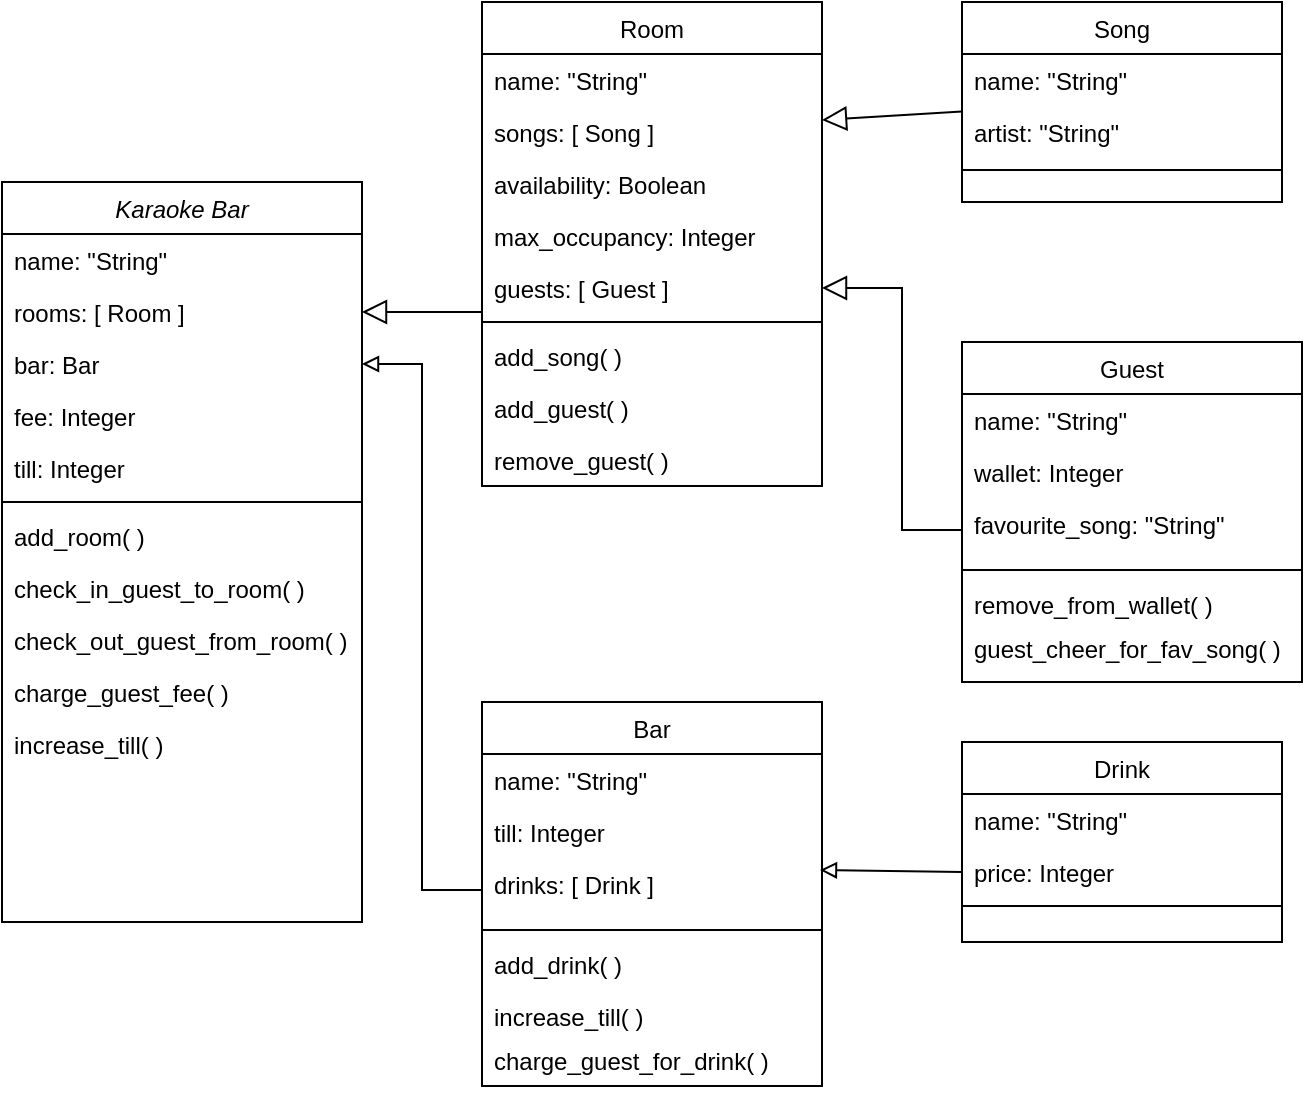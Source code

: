 <mxfile version="13.6.9" type="device"><diagram id="C5RBs43oDa-KdzZeNtuy" name="Page-1"><mxGraphModel dx="1554" dy="891" grid="1" gridSize="10" guides="1" tooltips="1" connect="1" arrows="1" fold="1" page="1" pageScale="1" pageWidth="827" pageHeight="1169" math="0" shadow="0"><root><mxCell id="WIyWlLk6GJQsqaUBKTNV-0"/><mxCell id="WIyWlLk6GJQsqaUBKTNV-1" parent="WIyWlLk6GJQsqaUBKTNV-0"/><mxCell id="zkfFHV4jXpPFQw0GAbJ--12" value="" style="endArrow=block;endSize=10;endFill=0;shadow=0;strokeWidth=1;rounded=0;edgeStyle=elbowEdgeStyle;elbow=vertical;entryX=1;entryY=0.5;entryDx=0;entryDy=0;" parent="WIyWlLk6GJQsqaUBKTNV-1" source="zkfFHV4jXpPFQw0GAbJ--6" target="zkfFHV4jXpPFQw0GAbJ--2" edge="1"><mxGeometry width="160" relative="1" as="geometry"><mxPoint x="230" y="203" as="sourcePoint"/><mxPoint x="270" y="191" as="targetPoint"/><Array as="points"><mxPoint x="290" y="225"/><mxPoint x="280" y="230"/><mxPoint x="270" y="180"/><mxPoint x="230" y="230"/><mxPoint x="330" y="410"/></Array></mxGeometry></mxCell><mxCell id="zkfFHV4jXpPFQw0GAbJ--16" value="" style="endArrow=block;endSize=10;endFill=0;shadow=0;strokeWidth=1;rounded=0;entryX=1;entryY=0.269;entryDx=0;entryDy=0;entryPerimeter=0;" parent="WIyWlLk6GJQsqaUBKTNV-1" source="zkfFHV4jXpPFQw0GAbJ--13" target="XukPt1Xl26X2k5qYOYfw-27" edge="1"><mxGeometry width="160" relative="1" as="geometry"><mxPoint x="240" y="373" as="sourcePoint"/><mxPoint x="510" y="240" as="targetPoint"/></mxGeometry></mxCell><mxCell id="XukPt1Xl26X2k5qYOYfw-9" value="" style="endArrow=block;endSize=10;endFill=0;shadow=0;strokeWidth=1;rounded=0;edgeStyle=orthogonalEdgeStyle;elbow=vertical;entryX=1;entryY=0.5;entryDx=0;entryDy=0;exitX=0;exitY=0.5;exitDx=0;exitDy=0;" edge="1" parent="WIyWlLk6GJQsqaUBKTNV-1" source="XukPt1Xl26X2k5qYOYfw-8" target="XukPt1Xl26X2k5qYOYfw-34"><mxGeometry width="160" relative="1" as="geometry"><mxPoint x="550" y="320" as="sourcePoint"/><mxPoint x="520" y="210" as="targetPoint"/><Array as="points"><mxPoint x="530" y="334"/><mxPoint x="530" y="213"/></Array></mxGeometry></mxCell><mxCell id="zkfFHV4jXpPFQw0GAbJ--0" value="Karaoke Bar" style="swimlane;fontStyle=2;align=center;verticalAlign=top;childLayout=stackLayout;horizontal=1;startSize=26;horizontalStack=0;resizeParent=1;resizeLast=0;collapsible=1;marginBottom=0;rounded=0;shadow=0;strokeWidth=1;" parent="WIyWlLk6GJQsqaUBKTNV-1" vertex="1"><mxGeometry x="80" y="160" width="180" height="370" as="geometry"><mxRectangle x="230" y="140" width="160" height="26" as="alternateBounds"/></mxGeometry></mxCell><mxCell id="zkfFHV4jXpPFQw0GAbJ--1" value="name: &quot;String&quot;" style="text;align=left;verticalAlign=top;spacingLeft=4;spacingRight=4;overflow=hidden;rotatable=0;points=[[0,0.5],[1,0.5]];portConstraint=eastwest;" parent="zkfFHV4jXpPFQw0GAbJ--0" vertex="1"><mxGeometry y="26" width="180" height="26" as="geometry"/></mxCell><mxCell id="zkfFHV4jXpPFQw0GAbJ--2" value="rooms: [ Room ]" style="text;align=left;verticalAlign=top;spacingLeft=4;spacingRight=4;overflow=hidden;rotatable=0;points=[[0,0.5],[1,0.5]];portConstraint=eastwest;rounded=0;shadow=0;html=0;" parent="zkfFHV4jXpPFQw0GAbJ--0" vertex="1"><mxGeometry y="52" width="180" height="26" as="geometry"/></mxCell><mxCell id="XukPt1Xl26X2k5qYOYfw-0" value="bar: Bar" style="text;align=left;verticalAlign=top;spacingLeft=4;spacingRight=4;overflow=hidden;rotatable=0;points=[[0,0.5],[1,0.5]];portConstraint=eastwest;" vertex="1" parent="zkfFHV4jXpPFQw0GAbJ--0"><mxGeometry y="78" width="180" height="26" as="geometry"/></mxCell><mxCell id="XukPt1Xl26X2k5qYOYfw-43" value="fee: Integer" style="text;align=left;verticalAlign=top;spacingLeft=4;spacingRight=4;overflow=hidden;rotatable=0;points=[[0,0.5],[1,0.5]];portConstraint=eastwest;" vertex="1" parent="zkfFHV4jXpPFQw0GAbJ--0"><mxGeometry y="104" width="180" height="26" as="geometry"/></mxCell><mxCell id="XukPt1Xl26X2k5qYOYfw-44" value="till: Integer" style="text;align=left;verticalAlign=top;spacingLeft=4;spacingRight=4;overflow=hidden;rotatable=0;points=[[0,0.5],[1,0.5]];portConstraint=eastwest;" vertex="1" parent="zkfFHV4jXpPFQw0GAbJ--0"><mxGeometry y="130" width="180" height="26" as="geometry"/></mxCell><mxCell id="zkfFHV4jXpPFQw0GAbJ--4" value="" style="line;html=1;strokeWidth=1;align=left;verticalAlign=middle;spacingTop=-1;spacingLeft=3;spacingRight=3;rotatable=0;labelPosition=right;points=[];portConstraint=eastwest;" parent="zkfFHV4jXpPFQw0GAbJ--0" vertex="1"><mxGeometry y="156" width="180" height="8" as="geometry"/></mxCell><mxCell id="XukPt1Xl26X2k5qYOYfw-23" value="add_room( )" style="text;align=left;verticalAlign=top;spacingLeft=4;spacingRight=4;overflow=hidden;rotatable=0;points=[[0,0.5],[1,0.5]];portConstraint=eastwest;" vertex="1" parent="zkfFHV4jXpPFQw0GAbJ--0"><mxGeometry y="164" width="180" height="26" as="geometry"/></mxCell><mxCell id="XukPt1Xl26X2k5qYOYfw-32" value="check_in_guest_to_room( )" style="text;align=left;verticalAlign=top;spacingLeft=4;spacingRight=4;overflow=hidden;rotatable=0;points=[[0,0.5],[1,0.5]];portConstraint=eastwest;" vertex="1" parent="zkfFHV4jXpPFQw0GAbJ--0"><mxGeometry y="190" width="180" height="26" as="geometry"/></mxCell><mxCell id="XukPt1Xl26X2k5qYOYfw-33" value="check_out_guest_from_room( )" style="text;align=left;verticalAlign=top;spacingLeft=4;spacingRight=4;overflow=hidden;rotatable=0;points=[[0,0.5],[1,0.5]];portConstraint=eastwest;" vertex="1" parent="zkfFHV4jXpPFQw0GAbJ--0"><mxGeometry y="216" width="180" height="26" as="geometry"/></mxCell><mxCell id="XukPt1Xl26X2k5qYOYfw-45" value="charge_guest_fee( )" style="text;align=left;verticalAlign=top;spacingLeft=4;spacingRight=4;overflow=hidden;rotatable=0;points=[[0,0.5],[1,0.5]];portConstraint=eastwest;" vertex="1" parent="zkfFHV4jXpPFQw0GAbJ--0"><mxGeometry y="242" width="180" height="26" as="geometry"/></mxCell><mxCell id="XukPt1Xl26X2k5qYOYfw-48" value="increase_till( )" style="text;align=left;verticalAlign=top;spacingLeft=4;spacingRight=4;overflow=hidden;rotatable=0;points=[[0,0.5],[1,0.5]];portConstraint=eastwest;" vertex="1" parent="zkfFHV4jXpPFQw0GAbJ--0"><mxGeometry y="268" width="180" height="22" as="geometry"/></mxCell><mxCell id="zkfFHV4jXpPFQw0GAbJ--6" value="Room" style="swimlane;fontStyle=0;align=center;verticalAlign=top;childLayout=stackLayout;horizontal=1;startSize=26;horizontalStack=0;resizeParent=1;resizeLast=0;collapsible=1;marginBottom=0;rounded=0;shadow=0;strokeWidth=1;" parent="WIyWlLk6GJQsqaUBKTNV-1" vertex="1"><mxGeometry x="320" y="70" width="170" height="242" as="geometry"><mxRectangle x="130" y="380" width="160" height="26" as="alternateBounds"/></mxGeometry></mxCell><mxCell id="zkfFHV4jXpPFQw0GAbJ--7" value="name: &quot;String&quot;" style="text;align=left;verticalAlign=top;spacingLeft=4;spacingRight=4;overflow=hidden;rotatable=0;points=[[0,0.5],[1,0.5]];portConstraint=eastwest;" parent="zkfFHV4jXpPFQw0GAbJ--6" vertex="1"><mxGeometry y="26" width="170" height="26" as="geometry"/></mxCell><mxCell id="XukPt1Xl26X2k5qYOYfw-27" value="songs: [ Song ]" style="text;align=left;verticalAlign=top;spacingLeft=4;spacingRight=4;overflow=hidden;rotatable=0;points=[[0,0.5],[1,0.5]];portConstraint=eastwest;rounded=0;shadow=0;html=0;" vertex="1" parent="zkfFHV4jXpPFQw0GAbJ--6"><mxGeometry y="52" width="170" height="26" as="geometry"/></mxCell><mxCell id="zkfFHV4jXpPFQw0GAbJ--10" value="availability: Boolean" style="text;align=left;verticalAlign=top;spacingLeft=4;spacingRight=4;overflow=hidden;rotatable=0;points=[[0,0.5],[1,0.5]];portConstraint=eastwest;fontStyle=0" parent="zkfFHV4jXpPFQw0GAbJ--6" vertex="1"><mxGeometry y="78" width="170" height="26" as="geometry"/></mxCell><mxCell id="zkfFHV4jXpPFQw0GAbJ--8" value="max_occupancy: Integer" style="text;align=left;verticalAlign=top;spacingLeft=4;spacingRight=4;overflow=hidden;rotatable=0;points=[[0,0.5],[1,0.5]];portConstraint=eastwest;rounded=0;shadow=0;html=0;" parent="zkfFHV4jXpPFQw0GAbJ--6" vertex="1"><mxGeometry y="104" width="170" height="26" as="geometry"/></mxCell><mxCell id="XukPt1Xl26X2k5qYOYfw-34" value="guests: [ Guest ]" style="text;align=left;verticalAlign=top;spacingLeft=4;spacingRight=4;overflow=hidden;rotatable=0;points=[[0,0.5],[1,0.5]];portConstraint=eastwest;rounded=0;shadow=0;html=0;" vertex="1" parent="zkfFHV4jXpPFQw0GAbJ--6"><mxGeometry y="130" width="170" height="26" as="geometry"/></mxCell><mxCell id="zkfFHV4jXpPFQw0GAbJ--9" value="" style="line;html=1;strokeWidth=1;align=left;verticalAlign=middle;spacingTop=-1;spacingLeft=3;spacingRight=3;rotatable=0;labelPosition=right;points=[];portConstraint=eastwest;" parent="zkfFHV4jXpPFQw0GAbJ--6" vertex="1"><mxGeometry y="156" width="170" height="8" as="geometry"/></mxCell><mxCell id="XukPt1Xl26X2k5qYOYfw-26" value="add_song( )" style="text;align=left;verticalAlign=top;spacingLeft=4;spacingRight=4;overflow=hidden;rotatable=0;points=[[0,0.5],[1,0.5]];portConstraint=eastwest;rounded=0;shadow=0;html=0;" vertex="1" parent="zkfFHV4jXpPFQw0GAbJ--6"><mxGeometry y="164" width="170" height="26" as="geometry"/></mxCell><mxCell id="XukPt1Xl26X2k5qYOYfw-57" value="add_guest( )" style="text;align=left;verticalAlign=top;spacingLeft=4;spacingRight=4;overflow=hidden;rotatable=0;points=[[0,0.5],[1,0.5]];portConstraint=eastwest;rounded=0;shadow=0;html=0;" vertex="1" parent="zkfFHV4jXpPFQw0GAbJ--6"><mxGeometry y="190" width="170" height="26" as="geometry"/></mxCell><mxCell id="XukPt1Xl26X2k5qYOYfw-58" value="remove_guest( )" style="text;align=left;verticalAlign=top;spacingLeft=4;spacingRight=4;overflow=hidden;rotatable=0;points=[[0,0.5],[1,0.5]];portConstraint=eastwest;rounded=0;shadow=0;html=0;" vertex="1" parent="zkfFHV4jXpPFQw0GAbJ--6"><mxGeometry y="216" width="170" height="26" as="geometry"/></mxCell><mxCell id="zkfFHV4jXpPFQw0GAbJ--13" value="Song" style="swimlane;fontStyle=0;align=center;verticalAlign=top;childLayout=stackLayout;horizontal=1;startSize=26;horizontalStack=0;resizeParent=1;resizeLast=0;collapsible=1;marginBottom=0;rounded=0;shadow=0;strokeWidth=1;" parent="WIyWlLk6GJQsqaUBKTNV-1" vertex="1"><mxGeometry x="560" y="70" width="160" height="100" as="geometry"><mxRectangle x="340" y="380" width="170" height="26" as="alternateBounds"/></mxGeometry></mxCell><mxCell id="zkfFHV4jXpPFQw0GAbJ--14" value="name: &quot;String&quot;" style="text;align=left;verticalAlign=top;spacingLeft=4;spacingRight=4;overflow=hidden;rotatable=0;points=[[0,0.5],[1,0.5]];portConstraint=eastwest;" parent="zkfFHV4jXpPFQw0GAbJ--13" vertex="1"><mxGeometry y="26" width="160" height="26" as="geometry"/></mxCell><mxCell id="XukPt1Xl26X2k5qYOYfw-3" value="artist: &quot;String&quot;" style="text;align=left;verticalAlign=top;spacingLeft=4;spacingRight=4;overflow=hidden;rotatable=0;points=[[0,0.5],[1,0.5]];portConstraint=eastwest;" vertex="1" parent="zkfFHV4jXpPFQw0GAbJ--13"><mxGeometry y="52" width="160" height="28" as="geometry"/></mxCell><mxCell id="zkfFHV4jXpPFQw0GAbJ--15" value="" style="line;html=1;strokeWidth=1;align=left;verticalAlign=middle;spacingTop=-1;spacingLeft=3;spacingRight=3;rotatable=0;labelPosition=right;points=[];portConstraint=eastwest;" parent="zkfFHV4jXpPFQw0GAbJ--13" vertex="1"><mxGeometry y="80" width="160" height="8" as="geometry"/></mxCell><mxCell id="XukPt1Xl26X2k5qYOYfw-59" style="edgeStyle=none;rounded=0;orthogonalLoop=1;jettySize=auto;html=1;exitX=0;exitY=0.5;exitDx=0;exitDy=0;entryX=0.994;entryY=0.188;entryDx=0;entryDy=0;entryPerimeter=0;endArrow=block;endFill=0;shadow=0;" edge="1" parent="WIyWlLk6GJQsqaUBKTNV-1" source="XukPt1Xl26X2k5qYOYfw-12" target="XukPt1Xl26X2k5qYOYfw-20"><mxGeometry relative="1" as="geometry"/></mxCell><mxCell id="XukPt1Xl26X2k5qYOYfw-4" value="Guest" style="swimlane;fontStyle=0;align=center;verticalAlign=top;childLayout=stackLayout;horizontal=1;startSize=26;horizontalStack=0;resizeParent=1;resizeLast=0;collapsible=1;marginBottom=0;rounded=0;shadow=0;strokeWidth=1;" vertex="1" parent="WIyWlLk6GJQsqaUBKTNV-1"><mxGeometry x="560" y="240" width="170" height="170" as="geometry"><mxRectangle x="340" y="380" width="170" height="26" as="alternateBounds"/></mxGeometry></mxCell><mxCell id="XukPt1Xl26X2k5qYOYfw-5" value="name: &quot;String&quot;" style="text;align=left;verticalAlign=top;spacingLeft=4;spacingRight=4;overflow=hidden;rotatable=0;points=[[0,0.5],[1,0.5]];portConstraint=eastwest;" vertex="1" parent="XukPt1Xl26X2k5qYOYfw-4"><mxGeometry y="26" width="170" height="26" as="geometry"/></mxCell><mxCell id="XukPt1Xl26X2k5qYOYfw-6" value="wallet: Integer" style="text;align=left;verticalAlign=top;spacingLeft=4;spacingRight=4;overflow=hidden;rotatable=0;points=[[0,0.5],[1,0.5]];portConstraint=eastwest;" vertex="1" parent="XukPt1Xl26X2k5qYOYfw-4"><mxGeometry y="52" width="170" height="26" as="geometry"/></mxCell><mxCell id="XukPt1Xl26X2k5qYOYfw-8" value="favourite_song: &quot;String&quot;" style="text;align=left;verticalAlign=top;spacingLeft=4;spacingRight=4;overflow=hidden;rotatable=0;points=[[0,0.5],[1,0.5]];portConstraint=eastwest;" vertex="1" parent="XukPt1Xl26X2k5qYOYfw-4"><mxGeometry y="78" width="170" height="32" as="geometry"/></mxCell><mxCell id="XukPt1Xl26X2k5qYOYfw-7" value="" style="line;html=1;strokeWidth=1;align=left;verticalAlign=middle;spacingTop=-1;spacingLeft=3;spacingRight=3;rotatable=0;labelPosition=right;points=[];portConstraint=eastwest;" vertex="1" parent="XukPt1Xl26X2k5qYOYfw-4"><mxGeometry y="110" width="170" height="8" as="geometry"/></mxCell><mxCell id="XukPt1Xl26X2k5qYOYfw-30" value="remove_from_wallet( )" style="text;align=left;verticalAlign=top;spacingLeft=4;spacingRight=4;overflow=hidden;rotatable=0;points=[[0,0.5],[1,0.5]];portConstraint=eastwest;" vertex="1" parent="XukPt1Xl26X2k5qYOYfw-4"><mxGeometry y="118" width="170" height="22" as="geometry"/></mxCell><mxCell id="XukPt1Xl26X2k5qYOYfw-42" value="guest_cheer_for_fav_song( )" style="text;align=left;verticalAlign=top;spacingLeft=4;spacingRight=4;overflow=hidden;rotatable=0;points=[[0,0.5],[1,0.5]];portConstraint=eastwest;" vertex="1" parent="XukPt1Xl26X2k5qYOYfw-4"><mxGeometry y="140" width="170" height="22" as="geometry"/></mxCell><mxCell id="XukPt1Xl26X2k5qYOYfw-61" style="edgeStyle=elbowEdgeStyle;rounded=0;orthogonalLoop=1;jettySize=auto;html=1;exitX=0;exitY=0.5;exitDx=0;exitDy=0;entryX=1;entryY=0.5;entryDx=0;entryDy=0;shadow=0;endArrow=block;endFill=0;" edge="1" parent="WIyWlLk6GJQsqaUBKTNV-1" source="XukPt1Xl26X2k5qYOYfw-20" target="XukPt1Xl26X2k5qYOYfw-0"><mxGeometry relative="1" as="geometry"><Array as="points"><mxPoint x="290" y="520"/><mxPoint x="290" y="340"/></Array></mxGeometry></mxCell><mxCell id="XukPt1Xl26X2k5qYOYfw-17" value="Bar" style="swimlane;fontStyle=0;align=center;verticalAlign=top;childLayout=stackLayout;horizontal=1;startSize=26;horizontalStack=0;resizeParent=1;resizeLast=0;collapsible=1;marginBottom=0;rounded=0;shadow=0;strokeWidth=1;" vertex="1" parent="WIyWlLk6GJQsqaUBKTNV-1"><mxGeometry x="320" y="420" width="170" height="192" as="geometry"><mxRectangle x="340" y="380" width="170" height="26" as="alternateBounds"/></mxGeometry></mxCell><mxCell id="XukPt1Xl26X2k5qYOYfw-18" value="name: &quot;String&quot;" style="text;align=left;verticalAlign=top;spacingLeft=4;spacingRight=4;overflow=hidden;rotatable=0;points=[[0,0.5],[1,0.5]];portConstraint=eastwest;" vertex="1" parent="XukPt1Xl26X2k5qYOYfw-17"><mxGeometry y="26" width="170" height="26" as="geometry"/></mxCell><mxCell id="XukPt1Xl26X2k5qYOYfw-19" value="till: Integer" style="text;align=left;verticalAlign=top;spacingLeft=4;spacingRight=4;overflow=hidden;rotatable=0;points=[[0,0.5],[1,0.5]];portConstraint=eastwest;" vertex="1" parent="XukPt1Xl26X2k5qYOYfw-17"><mxGeometry y="52" width="170" height="26" as="geometry"/></mxCell><mxCell id="XukPt1Xl26X2k5qYOYfw-20" value="drinks: [ Drink ]" style="text;align=left;verticalAlign=top;spacingLeft=4;spacingRight=4;overflow=hidden;rotatable=0;points=[[0,0.5],[1,0.5]];portConstraint=eastwest;" vertex="1" parent="XukPt1Xl26X2k5qYOYfw-17"><mxGeometry y="78" width="170" height="32" as="geometry"/></mxCell><mxCell id="XukPt1Xl26X2k5qYOYfw-21" value="" style="line;html=1;strokeWidth=1;align=left;verticalAlign=middle;spacingTop=-1;spacingLeft=3;spacingRight=3;rotatable=0;labelPosition=right;points=[];portConstraint=eastwest;" vertex="1" parent="XukPt1Xl26X2k5qYOYfw-17"><mxGeometry y="110" width="170" height="8" as="geometry"/></mxCell><mxCell id="XukPt1Xl26X2k5qYOYfw-47" value="add_drink( )" style="text;align=left;verticalAlign=top;spacingLeft=4;spacingRight=4;overflow=hidden;rotatable=0;points=[[0,0.5],[1,0.5]];portConstraint=eastwest;" vertex="1" parent="XukPt1Xl26X2k5qYOYfw-17"><mxGeometry y="118" width="170" height="26" as="geometry"/></mxCell><mxCell id="XukPt1Xl26X2k5qYOYfw-31" value="increase_till( )" style="text;align=left;verticalAlign=top;spacingLeft=4;spacingRight=4;overflow=hidden;rotatable=0;points=[[0,0.5],[1,0.5]];portConstraint=eastwest;" vertex="1" parent="XukPt1Xl26X2k5qYOYfw-17"><mxGeometry y="144" width="170" height="22" as="geometry"/></mxCell><mxCell id="XukPt1Xl26X2k5qYOYfw-46" value="charge_guest_for_drink( )" style="text;align=left;verticalAlign=top;spacingLeft=4;spacingRight=4;overflow=hidden;rotatable=0;points=[[0,0.5],[1,0.5]];portConstraint=eastwest;" vertex="1" parent="XukPt1Xl26X2k5qYOYfw-17"><mxGeometry y="166" width="170" height="26" as="geometry"/></mxCell><mxCell id="XukPt1Xl26X2k5qYOYfw-10" value="Drink" style="swimlane;fontStyle=0;align=center;verticalAlign=top;childLayout=stackLayout;horizontal=1;startSize=26;horizontalStack=0;resizeParent=1;resizeLast=0;collapsible=1;marginBottom=0;rounded=0;shadow=0;strokeWidth=1;" vertex="1" parent="WIyWlLk6GJQsqaUBKTNV-1"><mxGeometry x="560" y="440" width="160" height="100" as="geometry"><mxRectangle x="340" y="380" width="170" height="26" as="alternateBounds"/></mxGeometry></mxCell><mxCell id="XukPt1Xl26X2k5qYOYfw-11" value="name: &quot;String&quot;" style="text;align=left;verticalAlign=top;spacingLeft=4;spacingRight=4;overflow=hidden;rotatable=0;points=[[0,0.5],[1,0.5]];portConstraint=eastwest;" vertex="1" parent="XukPt1Xl26X2k5qYOYfw-10"><mxGeometry y="26" width="160" height="26" as="geometry"/></mxCell><mxCell id="XukPt1Xl26X2k5qYOYfw-12" value="price: Integer" style="text;align=left;verticalAlign=top;spacingLeft=4;spacingRight=4;overflow=hidden;rotatable=0;points=[[0,0.5],[1,0.5]];portConstraint=eastwest;" vertex="1" parent="XukPt1Xl26X2k5qYOYfw-10"><mxGeometry y="52" width="160" height="26" as="geometry"/></mxCell><mxCell id="XukPt1Xl26X2k5qYOYfw-14" value="" style="line;html=1;strokeWidth=1;align=left;verticalAlign=middle;spacingTop=-1;spacingLeft=3;spacingRight=3;rotatable=0;labelPosition=right;points=[];portConstraint=eastwest;" vertex="1" parent="XukPt1Xl26X2k5qYOYfw-10"><mxGeometry y="78" width="160" height="8" as="geometry"/></mxCell></root></mxGraphModel></diagram></mxfile>